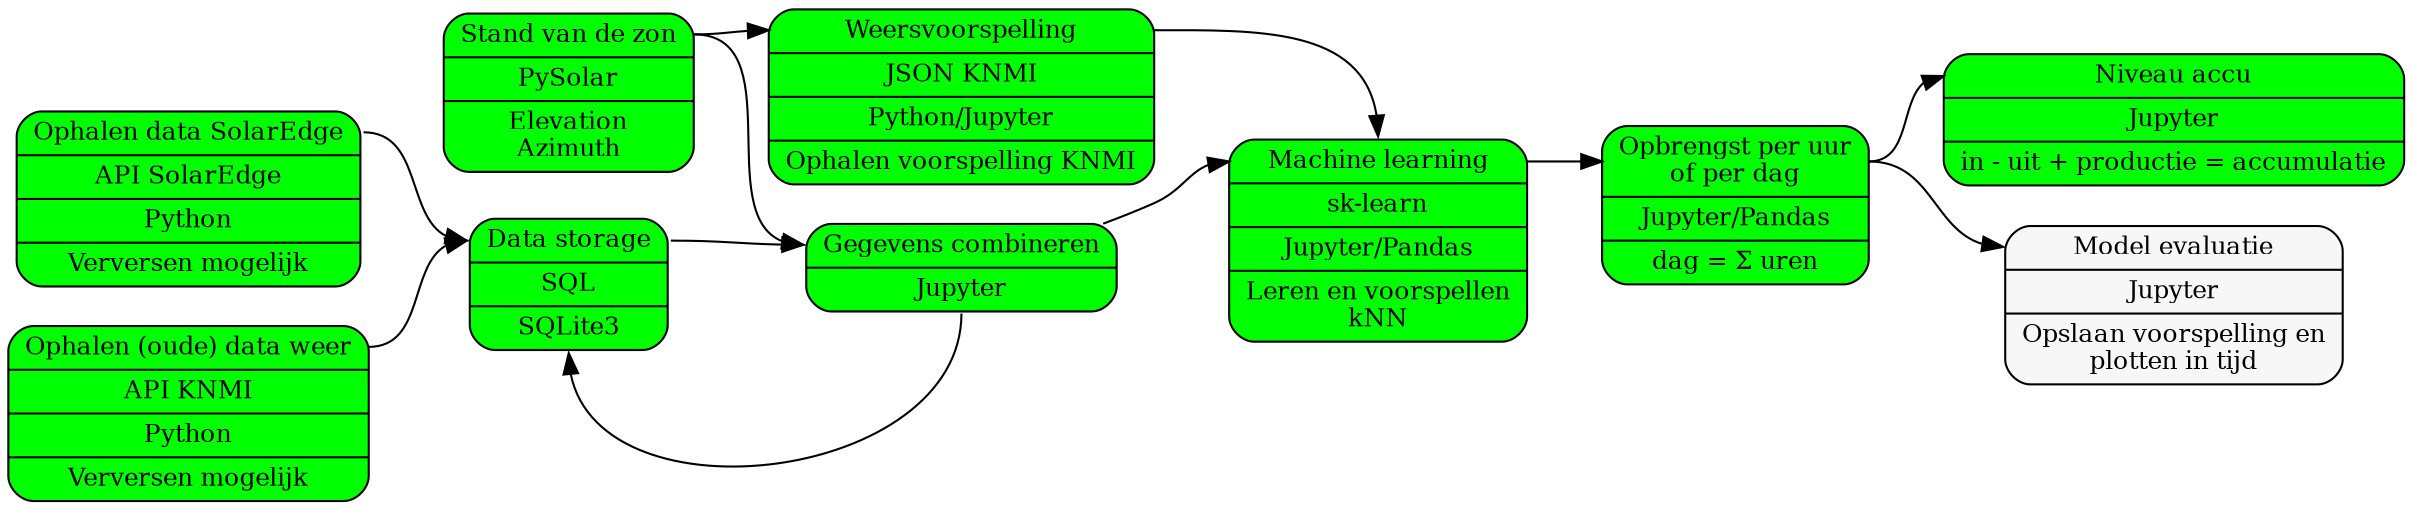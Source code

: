 digraph g {
    graph [
        rankdir = "LR"
    ];
    
    node [
        fontsize = "12"
        style="rounded,filled"
        fillcolor="#F7F7F7"
    ];
    
    edge [
    ];
    
    "node0" [
        label = "<f0> Ophalen data SolarEdge | API SolarEdge | Python | Verversen mogelijk "
        shape = "record"
        fillcolor = "green"
    ];
    
    "node1" [
        label = "<f0> Ophalen (oude) data weer | API KNMI | Python | Verversen mogelijk"
        shape = "record"
        fillcolor = "green"
    ];
    
    "node2" [
        label = "<f0> Data storage | SQL | SQLite3 "
        shape = "record"
        fillcolor = "green"
    ];
    
    "node_weer" [
        label = "<f0> Weersvoorspelling | JSON KNMI | Python/Jupyter | Ophalen voorspelling KNMI"
        shape = "record"
        fillcolor = "green"
    ];
    
    "node_ML" [
        label = "<f0> Machine learning | sk-learn | Jupyter/Pandas | Leren en voorspellen\nkNN"
        shape = "record"
        fillcolor = "green"
    ];
    
    "node_opbrengst" [
        label = "<f0> Opbrengst per uur\nof per dag | Jupyter/Pandas | dag = &Sigma; uren "
        shape = "record"
        fillcolor = "green"
    ];
    
    "node_accu" [
        label = "<f0> Niveau accu | Jupyter | in - uit + productie = accumulatie "
        shape = "record"
        fillcolor = "green"
    ];

    "node_zon" [
        label = "<f0> Stand van de zon | PySolar | Elevation\nAzimuth  "
        shape = "record"
        fillcolor = "green"
    ]

    "node_combineren" [
        label = "<f0> Gegevens combineren | Jupyter "
        shape = "record"
        fillcolor = "green"
    ]

    "node_evaluatie" [
        label = "<f0> Model evaluatie | Jupyter | Opslaan voorspelling en\nplotten in tijd"
        shape = "record"
    ]
    
    "node_weer":f0 -> "node_ML":n
    "node0":f0 -> "node2":f0
    "node1":f0 -> "node2":f0
    "node2":f0 -> "node_combineren":f0
    "node_combineren":s -> "node2":s
    "node_combineren" -> "node_ML":f0
    "node_ML":f0 -> "node_opbrengst":f0
    "node_opbrengst":f0 -> "node_accu":f0
    "node_zon":f0 -> "node_combineren":f0
    "node_opbrengst":f0 -> "node_evaluatie":f0
    "node_zon":f0 -> "node_weer":f0
    
}
        

